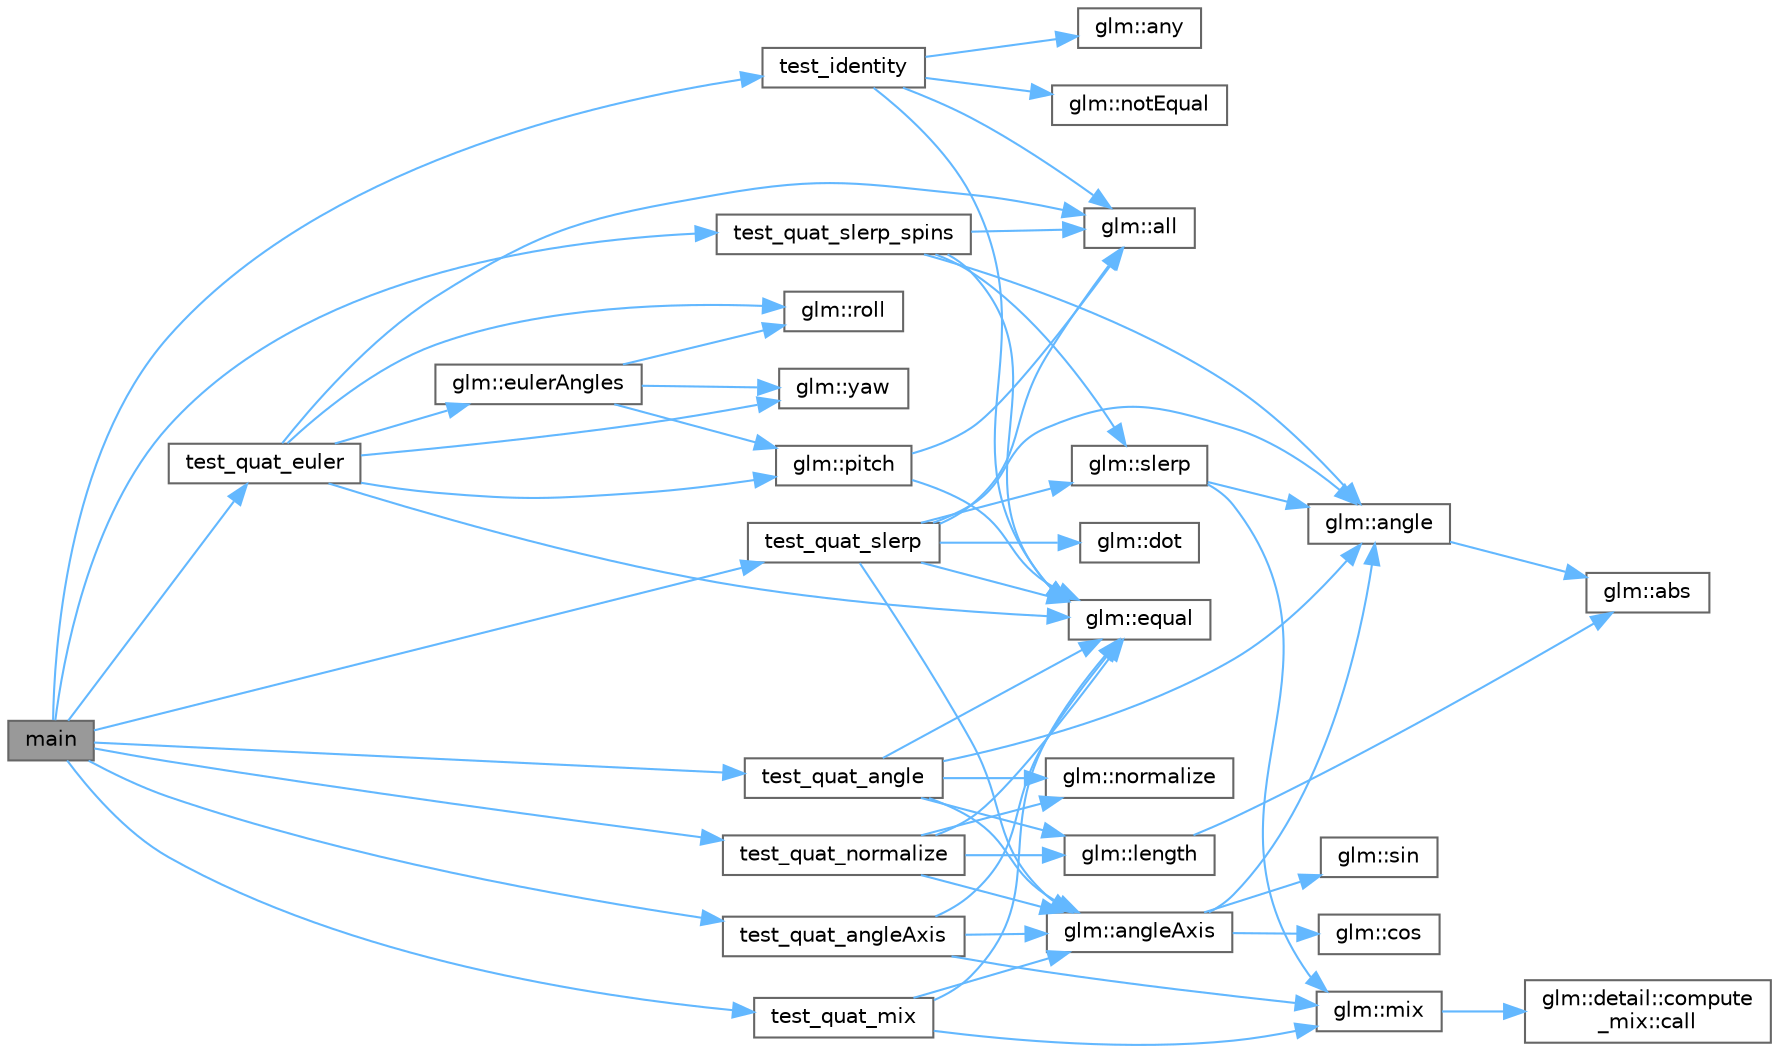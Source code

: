 digraph "main"
{
 // LATEX_PDF_SIZE
  bgcolor="transparent";
  edge [fontname=Helvetica,fontsize=10,labelfontname=Helvetica,labelfontsize=10];
  node [fontname=Helvetica,fontsize=10,shape=box,height=0.2,width=0.4];
  rankdir="LR";
  Node1 [id="Node000001",label="main",height=0.2,width=0.4,color="gray40", fillcolor="grey60", style="filled", fontcolor="black",tooltip=" "];
  Node1 -> Node2 [id="edge113_Node000001_Node000002",color="steelblue1",style="solid",tooltip=" "];
  Node2 [id="Node000002",label="test_identity",height=0.2,width=0.4,color="grey40", fillcolor="white", style="filled",URL="$_classes_2lib_2glm_2test_2gtc_2gtc__quaternion_8cpp.html#a4755474f77e4804376f52bfc156469fc",tooltip=" "];
  Node2 -> Node3 [id="edge114_Node000002_Node000003",color="steelblue1",style="solid",tooltip=" "];
  Node3 [id="Node000003",label="glm::all",height=0.2,width=0.4,color="grey40", fillcolor="white", style="filled",URL="$group__core__func__vector__relational.html#ga87e53f50b679f5f95c5cb4780311b3dd",tooltip=" "];
  Node2 -> Node4 [id="edge115_Node000002_Node000004",color="steelblue1",style="solid",tooltip=" "];
  Node4 [id="Node000004",label="glm::any",height=0.2,width=0.4,color="grey40", fillcolor="white", style="filled",URL="$group__core__func__vector__relational.html#ga911b3f8e41459dd551ccb6d385d91061",tooltip=" "];
  Node2 -> Node5 [id="edge116_Node000002_Node000005",color="steelblue1",style="solid",tooltip=" "];
  Node5 [id="Node000005",label="glm::equal",height=0.2,width=0.4,color="grey40", fillcolor="white", style="filled",URL="$group__core__func__vector__relational.html#gaf539cf490630ba648dfd6e36aef910a1",tooltip=" "];
  Node2 -> Node6 [id="edge117_Node000002_Node000006",color="steelblue1",style="solid",tooltip=" "];
  Node6 [id="Node000006",label="glm::notEqual",height=0.2,width=0.4,color="grey40", fillcolor="white", style="filled",URL="$group__core__func__vector__relational.html#ga72957353fbfdfef1eef742d997a5b32a",tooltip=" "];
  Node1 -> Node7 [id="edge118_Node000001_Node000007",color="steelblue1",style="solid",tooltip=" "];
  Node7 [id="Node000007",label="test_quat_angle",height=0.2,width=0.4,color="grey40", fillcolor="white", style="filled",URL="$_classes_2lib_2glm_2test_2gtc_2gtc__quaternion_8cpp.html#a53deb2f4c11ffb9808119d447abd095c",tooltip=" "];
  Node7 -> Node8 [id="edge119_Node000007_Node000008",color="steelblue1",style="solid",tooltip=" "];
  Node8 [id="Node000008",label="glm::angle",height=0.2,width=0.4,color="grey40", fillcolor="white", style="filled",URL="$group__ext__quaternion__trigonometric.html#ga8aa248b31d5ade470c87304df5eb7bd8",tooltip=" "];
  Node8 -> Node9 [id="edge120_Node000008_Node000009",color="steelblue1",style="solid",tooltip=" "];
  Node9 [id="Node000009",label="glm::abs",height=0.2,width=0.4,color="grey40", fillcolor="white", style="filled",URL="$group__core__func__common.html#ga439e60a72eadecfeda2df5449c613a64",tooltip=" "];
  Node7 -> Node10 [id="edge121_Node000007_Node000010",color="steelblue1",style="solid",tooltip=" "];
  Node10 [id="Node000010",label="glm::angleAxis",height=0.2,width=0.4,color="grey40", fillcolor="white", style="filled",URL="$group__ext__quaternion__trigonometric.html#gaff39bc5f51f734fea1170ba68da07268",tooltip=" "];
  Node10 -> Node8 [id="edge122_Node000010_Node000008",color="steelblue1",style="solid",tooltip=" "];
  Node10 -> Node11 [id="edge123_Node000010_Node000011",color="steelblue1",style="solid",tooltip=" "];
  Node11 [id="Node000011",label="glm::cos",height=0.2,width=0.4,color="grey40", fillcolor="white", style="filled",URL="$group__core__func__trigonometric.html#ga54745147add8b4fa05642f5c71f6833e",tooltip=" "];
  Node10 -> Node12 [id="edge124_Node000010_Node000012",color="steelblue1",style="solid",tooltip=" "];
  Node12 [id="Node000012",label="glm::sin",height=0.2,width=0.4,color="grey40", fillcolor="white", style="filled",URL="$group__core__func__trigonometric.html#ga3fcdcfa2d2ac38de9ba1885cd1c79414",tooltip=" "];
  Node7 -> Node5 [id="edge125_Node000007_Node000005",color="steelblue1",style="solid",tooltip=" "];
  Node7 -> Node13 [id="edge126_Node000007_Node000013",color="steelblue1",style="solid",tooltip=" "];
  Node13 [id="Node000013",label="glm::length",height=0.2,width=0.4,color="grey40", fillcolor="white", style="filled",URL="$namespaceglm.html#abcd8538aa95a8963803ec42c2fd654cd",tooltip=" "];
  Node13 -> Node9 [id="edge127_Node000013_Node000009",color="steelblue1",style="solid",tooltip=" "];
  Node7 -> Node14 [id="edge128_Node000007_Node000014",color="steelblue1",style="solid",tooltip=" "];
  Node14 [id="Node000014",label="glm::normalize",height=0.2,width=0.4,color="grey40", fillcolor="white", style="filled",URL="$group__core__func__geometric.html#ga5c6c1379961d4589035a390856f2d66c",tooltip=" "];
  Node1 -> Node15 [id="edge129_Node000001_Node000015",color="steelblue1",style="solid",tooltip=" "];
  Node15 [id="Node000015",label="test_quat_angleAxis",height=0.2,width=0.4,color="grey40", fillcolor="white", style="filled",URL="$_classes_2lib_2glm_2test_2gtc_2gtc__quaternion_8cpp.html#ac03d6a66048114404e2b527fd0fc8757",tooltip=" "];
  Node15 -> Node10 [id="edge130_Node000015_Node000010",color="steelblue1",style="solid",tooltip=" "];
  Node15 -> Node5 [id="edge131_Node000015_Node000005",color="steelblue1",style="solid",tooltip=" "];
  Node15 -> Node16 [id="edge132_Node000015_Node000016",color="steelblue1",style="solid",tooltip=" "];
  Node16 [id="Node000016",label="glm::mix",height=0.2,width=0.4,color="grey40", fillcolor="white", style="filled",URL="$group__core__func__common.html#ga8e93f374aae27d1a88b921860351f8d4",tooltip=" "];
  Node16 -> Node17 [id="edge133_Node000016_Node000017",color="steelblue1",style="solid",tooltip=" "];
  Node17 [id="Node000017",label="glm::detail::compute\l_mix::call",height=0.2,width=0.4,color="grey40", fillcolor="white", style="filled",URL="$structglm_1_1detail_1_1compute__mix.html#a13fd963d8385f36486509a48fd68da1c",tooltip=" "];
  Node1 -> Node18 [id="edge134_Node000001_Node000018",color="steelblue1",style="solid",tooltip=" "];
  Node18 [id="Node000018",label="test_quat_euler",height=0.2,width=0.4,color="grey40", fillcolor="white", style="filled",URL="$_classes_2lib_2glm_2test_2gtc_2gtc__quaternion_8cpp.html#a17ec174ae1ec4ff5d868f0557f414890",tooltip=" "];
  Node18 -> Node3 [id="edge135_Node000018_Node000003",color="steelblue1",style="solid",tooltip=" "];
  Node18 -> Node5 [id="edge136_Node000018_Node000005",color="steelblue1",style="solid",tooltip=" "];
  Node18 -> Node19 [id="edge137_Node000018_Node000019",color="steelblue1",style="solid",tooltip=" "];
  Node19 [id="Node000019",label="glm::eulerAngles",height=0.2,width=0.4,color="grey40", fillcolor="white", style="filled",URL="$group__gtc__quaternion.html#gad3117cce1d062f28ed9bbadabcdac8fc",tooltip=" "];
  Node19 -> Node20 [id="edge138_Node000019_Node000020",color="steelblue1",style="solid",tooltip=" "];
  Node20 [id="Node000020",label="glm::pitch",height=0.2,width=0.4,color="grey40", fillcolor="white", style="filled",URL="$group__gtc__quaternion.html#ga7603e81477b46ddb448896909bc04928",tooltip=" "];
  Node20 -> Node3 [id="edge139_Node000020_Node000003",color="steelblue1",style="solid",tooltip=" "];
  Node20 -> Node5 [id="edge140_Node000020_Node000005",color="steelblue1",style="solid",tooltip=" "];
  Node19 -> Node21 [id="edge141_Node000019_Node000021",color="steelblue1",style="solid",tooltip=" "];
  Node21 [id="Node000021",label="glm::roll",height=0.2,width=0.4,color="grey40", fillcolor="white", style="filled",URL="$group__gtc__quaternion.html#ga0cc5ad970d0b00829b139fe0fe5a1e13",tooltip=" "];
  Node19 -> Node22 [id="edge142_Node000019_Node000022",color="steelblue1",style="solid",tooltip=" "];
  Node22 [id="Node000022",label="glm::yaw",height=0.2,width=0.4,color="grey40", fillcolor="white", style="filled",URL="$group__gtc__quaternion.html#ga8da38cdfdc452dafa660c2f46506bad5",tooltip=" "];
  Node18 -> Node20 [id="edge143_Node000018_Node000020",color="steelblue1",style="solid",tooltip=" "];
  Node18 -> Node21 [id="edge144_Node000018_Node000021",color="steelblue1",style="solid",tooltip=" "];
  Node18 -> Node22 [id="edge145_Node000018_Node000022",color="steelblue1",style="solid",tooltip=" "];
  Node1 -> Node23 [id="edge146_Node000001_Node000023",color="steelblue1",style="solid",tooltip=" "];
  Node23 [id="Node000023",label="test_quat_mix",height=0.2,width=0.4,color="grey40", fillcolor="white", style="filled",URL="$_classes_2lib_2glm_2test_2gtc_2gtc__quaternion_8cpp.html#a56d9aace0c215e531e65cfcc9d060c77",tooltip=" "];
  Node23 -> Node10 [id="edge147_Node000023_Node000010",color="steelblue1",style="solid",tooltip=" "];
  Node23 -> Node5 [id="edge148_Node000023_Node000005",color="steelblue1",style="solid",tooltip=" "];
  Node23 -> Node16 [id="edge149_Node000023_Node000016",color="steelblue1",style="solid",tooltip=" "];
  Node1 -> Node24 [id="edge150_Node000001_Node000024",color="steelblue1",style="solid",tooltip=" "];
  Node24 [id="Node000024",label="test_quat_normalize",height=0.2,width=0.4,color="grey40", fillcolor="white", style="filled",URL="$_classes_2lib_2glm_2test_2gtc_2gtc__quaternion_8cpp.html#ab595aa1b5687a9b2de739ff9b215d53a",tooltip=" "];
  Node24 -> Node10 [id="edge151_Node000024_Node000010",color="steelblue1",style="solid",tooltip=" "];
  Node24 -> Node5 [id="edge152_Node000024_Node000005",color="steelblue1",style="solid",tooltip=" "];
  Node24 -> Node13 [id="edge153_Node000024_Node000013",color="steelblue1",style="solid",tooltip=" "];
  Node24 -> Node14 [id="edge154_Node000024_Node000014",color="steelblue1",style="solid",tooltip=" "];
  Node1 -> Node25 [id="edge155_Node000001_Node000025",color="steelblue1",style="solid",tooltip=" "];
  Node25 [id="Node000025",label="test_quat_slerp",height=0.2,width=0.4,color="grey40", fillcolor="white", style="filled",URL="$_classes_2lib_2glm_2test_2gtc_2gtc__quaternion_8cpp.html#a2157b55440b339d4b2ca56cf9651ebbf",tooltip=" "];
  Node25 -> Node3 [id="edge156_Node000025_Node000003",color="steelblue1",style="solid",tooltip=" "];
  Node25 -> Node8 [id="edge157_Node000025_Node000008",color="steelblue1",style="solid",tooltip=" "];
  Node25 -> Node10 [id="edge158_Node000025_Node000010",color="steelblue1",style="solid",tooltip=" "];
  Node25 -> Node26 [id="edge159_Node000025_Node000026",color="steelblue1",style="solid",tooltip=" "];
  Node26 [id="Node000026",label="glm::dot",height=0.2,width=0.4,color="grey40", fillcolor="white", style="filled",URL="$namespaceglm.html#a40370edb74dec9048258c063b9c091c9",tooltip=" "];
  Node25 -> Node5 [id="edge160_Node000025_Node000005",color="steelblue1",style="solid",tooltip=" "];
  Node25 -> Node27 [id="edge161_Node000025_Node000027",color="steelblue1",style="solid",tooltip=" "];
  Node27 [id="Node000027",label="glm::slerp",height=0.2,width=0.4,color="grey40", fillcolor="white", style="filled",URL="$group__ext__quaternion__common.html#gac536fe0ef911df8ecea579d86ee50b08",tooltip=" "];
  Node27 -> Node8 [id="edge162_Node000027_Node000008",color="steelblue1",style="solid",tooltip=" "];
  Node27 -> Node16 [id="edge163_Node000027_Node000016",color="steelblue1",style="solid",tooltip=" "];
  Node1 -> Node28 [id="edge164_Node000001_Node000028",color="steelblue1",style="solid",tooltip=" "];
  Node28 [id="Node000028",label="test_quat_slerp_spins",height=0.2,width=0.4,color="grey40", fillcolor="white", style="filled",URL="$_classes_2lib_2glm_2test_2gtc_2gtc__quaternion_8cpp.html#a638100034e452cbd88786f4417186b4a",tooltip=" "];
  Node28 -> Node3 [id="edge165_Node000028_Node000003",color="steelblue1",style="solid",tooltip=" "];
  Node28 -> Node8 [id="edge166_Node000028_Node000008",color="steelblue1",style="solid",tooltip=" "];
  Node28 -> Node5 [id="edge167_Node000028_Node000005",color="steelblue1",style="solid",tooltip=" "];
  Node28 -> Node27 [id="edge168_Node000028_Node000027",color="steelblue1",style="solid",tooltip=" "];
}
